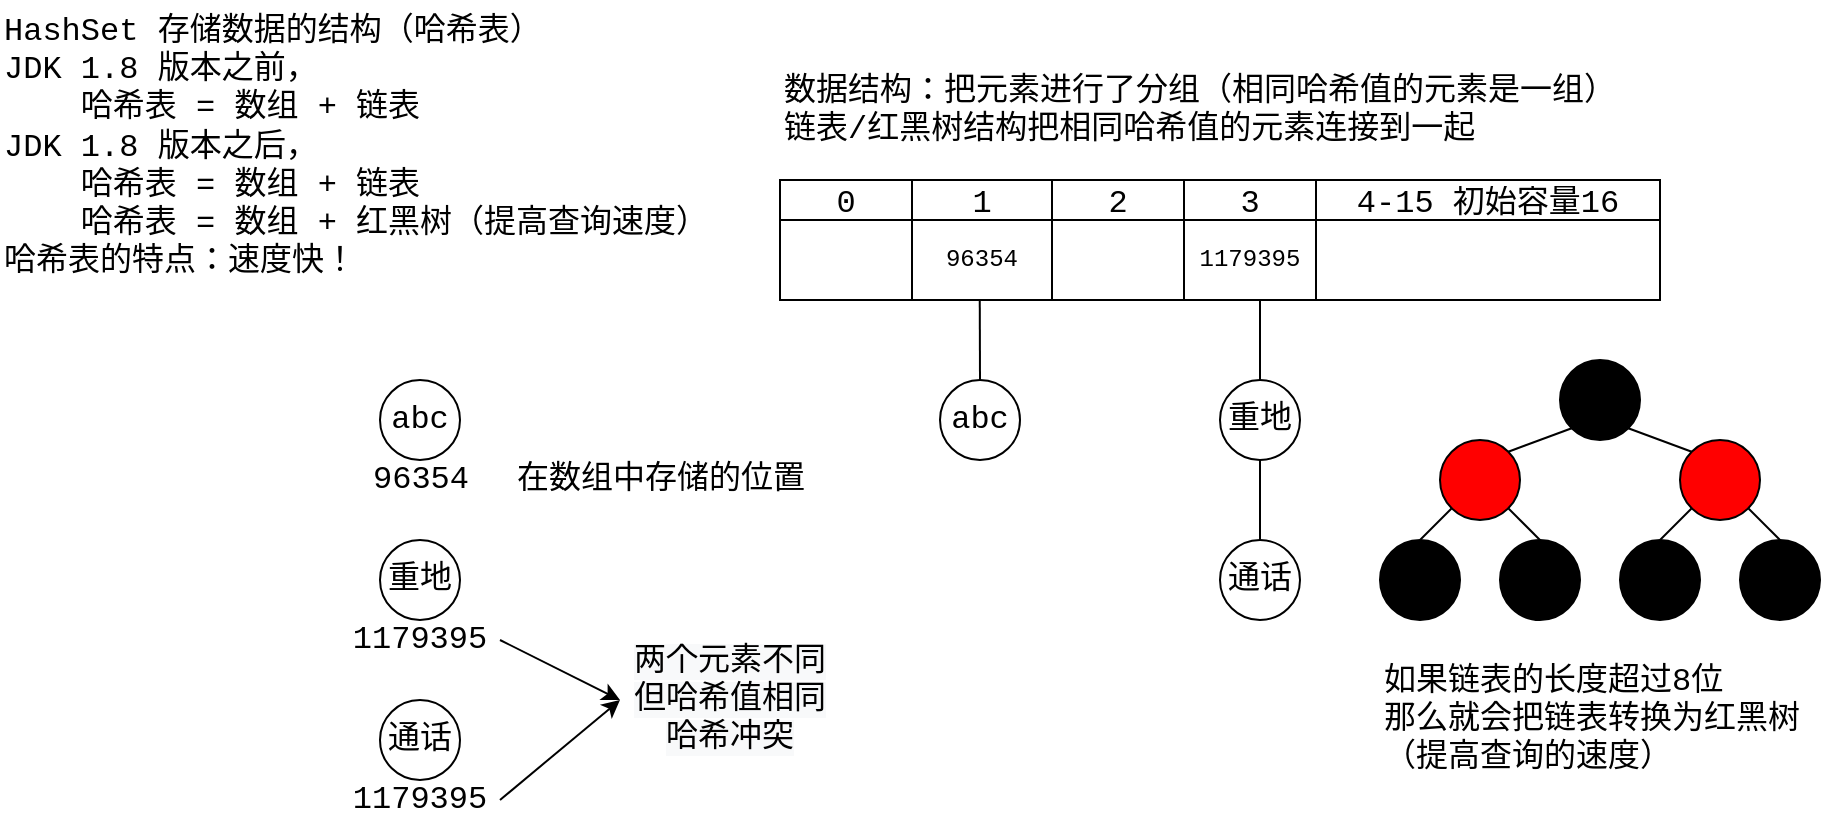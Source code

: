 <mxfile version="13.6.2" type="device"><diagram id="oRIrI-FtD0dvfQ3LDWa2" name="Page-1"><mxGraphModel dx="1261" dy="944" grid="1" gridSize="10" guides="1" tooltips="1" connect="1" arrows="1" fold="1" page="1" pageScale="1" pageWidth="1100" pageHeight="850" math="0" shadow="0"><root><mxCell id="0"/><mxCell id="1" parent="0"/><mxCell id="vdo9hpS_xADCGyjSwtkK-1" value="HashSet 存储数据的结构（哈希表）&lt;br style=&quot;font-size: 16px&quot;&gt;JDK 1.8 版本之前，&lt;br style=&quot;font-size: 16px&quot;&gt;&amp;nbsp; &amp;nbsp; 哈希表 = 数组 + 链表&lt;br style=&quot;font-size: 16px&quot;&gt;JDK 1.8 版本之后，&lt;br style=&quot;font-size: 16px&quot;&gt;&amp;nbsp; &amp;nbsp; 哈希表 = 数组 + 链表&lt;br style=&quot;font-size: 16px&quot;&gt;&amp;nbsp; &amp;nbsp; 哈希表 = 数组 + 红黑树（提高查询速度）&lt;br&gt;哈希表的特点：速度快！" style="text;html=1;align=left;verticalAlign=top;resizable=0;points=[];autosize=1;fontFamily=Courier New;fontSize=16;" vertex="1" parent="1"><mxGeometry x="10" y="10" width="370" height="140" as="geometry"/></mxCell><mxCell id="vdo9hpS_xADCGyjSwtkK-20" value="数据结构：把元素进行了分组（相同哈希值的元素是一组）&lt;br&gt;链表/红黑树结构把相同哈希值的元素连接到一起" style="text;html=1;align=left;verticalAlign=top;resizable=0;points=[];autosize=1;fontSize=16;fontFamily=Courier New;" vertex="1" parent="1"><mxGeometry x="400" y="40" width="430" height="40" as="geometry"/></mxCell><mxCell id="vdo9hpS_xADCGyjSwtkK-2" value="" style="shape=table;html=1;whiteSpace=wrap;startSize=0;container=1;collapsible=0;childLayout=tableLayout;fontFamily=Courier New;fontSize=16;" vertex="1" parent="1"><mxGeometry x="400" y="120" width="440" height="40" as="geometry"/></mxCell><mxCell id="vdo9hpS_xADCGyjSwtkK-3" value="" style="shape=partialRectangle;html=1;whiteSpace=wrap;collapsible=0;dropTarget=0;pointerEvents=0;fillColor=none;top=0;left=0;bottom=0;right=0;points=[[0,0.5],[1,0.5]];portConstraint=eastwest;" vertex="1" parent="vdo9hpS_xADCGyjSwtkK-2"><mxGeometry width="440" height="40" as="geometry"/></mxCell><mxCell id="vdo9hpS_xADCGyjSwtkK-4" value="" style="shape=partialRectangle;html=1;whiteSpace=wrap;connectable=0;overflow=hidden;fillColor=none;top=0;left=0;bottom=0;right=0;fontFamily=Courier New;" vertex="1" parent="vdo9hpS_xADCGyjSwtkK-3"><mxGeometry width="66" height="40" as="geometry"/></mxCell><mxCell id="vdo9hpS_xADCGyjSwtkK-5" value="96354" style="shape=partialRectangle;html=1;whiteSpace=wrap;connectable=0;overflow=hidden;fillColor=none;top=0;left=0;bottom=0;right=0;fontFamily=Courier New;" vertex="1" parent="vdo9hpS_xADCGyjSwtkK-3"><mxGeometry x="66" width="70" height="40" as="geometry"/></mxCell><mxCell id="vdo9hpS_xADCGyjSwtkK-6" value="" style="shape=partialRectangle;html=1;whiteSpace=wrap;connectable=0;overflow=hidden;fillColor=none;top=0;left=0;bottom=0;right=0;fontFamily=Courier New;" vertex="1" parent="vdo9hpS_xADCGyjSwtkK-3"><mxGeometry x="136" width="66" height="40" as="geometry"/></mxCell><mxCell id="vdo9hpS_xADCGyjSwtkK-7" value="1179395" style="shape=partialRectangle;html=1;whiteSpace=wrap;connectable=0;overflow=hidden;fillColor=none;top=0;left=0;bottom=0;right=0;fontFamily=Courier New;" vertex="1" parent="vdo9hpS_xADCGyjSwtkK-3"><mxGeometry x="202" width="66" height="40" as="geometry"/></mxCell><mxCell id="vdo9hpS_xADCGyjSwtkK-8" value="" style="shape=partialRectangle;html=1;whiteSpace=wrap;connectable=0;overflow=hidden;fillColor=none;top=0;left=0;bottom=0;right=0;fontFamily=Courier New;" vertex="1" parent="vdo9hpS_xADCGyjSwtkK-3"><mxGeometry x="268" width="172" height="40" as="geometry"/></mxCell><mxCell id="vdo9hpS_xADCGyjSwtkK-21" value="abc" style="ellipse;whiteSpace=wrap;html=1;aspect=fixed;fontFamily=Courier New;fontSize=16;align=center;" vertex="1" parent="1"><mxGeometry x="200" y="200" width="40" height="40" as="geometry"/></mxCell><mxCell id="vdo9hpS_xADCGyjSwtkK-22" value="重地" style="ellipse;whiteSpace=wrap;html=1;aspect=fixed;fontFamily=Courier New;fontSize=16;align=center;" vertex="1" parent="1"><mxGeometry x="200" y="280" width="40" height="40" as="geometry"/></mxCell><mxCell id="vdo9hpS_xADCGyjSwtkK-23" value="通话" style="ellipse;whiteSpace=wrap;html=1;aspect=fixed;fontFamily=Courier New;fontSize=16;align=center;" vertex="1" parent="1"><mxGeometry x="200" y="360" width="40" height="40" as="geometry"/></mxCell><mxCell id="vdo9hpS_xADCGyjSwtkK-32" value="" style="shape=table;html=1;whiteSpace=wrap;startSize=0;container=1;collapsible=0;childLayout=tableLayout;fontFamily=Courier New;fontSize=16;" vertex="1" parent="1"><mxGeometry x="400" y="100" width="440" height="20" as="geometry"/></mxCell><mxCell id="vdo9hpS_xADCGyjSwtkK-33" value="" style="shape=partialRectangle;html=1;whiteSpace=wrap;collapsible=0;dropTarget=0;pointerEvents=0;fillColor=none;top=0;left=0;bottom=0;right=0;points=[[0,0.5],[1,0.5]];portConstraint=eastwest;" vertex="1" parent="vdo9hpS_xADCGyjSwtkK-32"><mxGeometry width="440" height="20" as="geometry"/></mxCell><mxCell id="vdo9hpS_xADCGyjSwtkK-34" value="0" style="shape=partialRectangle;html=1;whiteSpace=wrap;connectable=0;overflow=hidden;fillColor=none;top=0;left=0;bottom=0;right=0;fontFamily=Courier New;fontSize=16;" vertex="1" parent="vdo9hpS_xADCGyjSwtkK-33"><mxGeometry width="66" height="20" as="geometry"/></mxCell><mxCell id="vdo9hpS_xADCGyjSwtkK-35" value="1" style="shape=partialRectangle;html=1;whiteSpace=wrap;connectable=0;overflow=hidden;fillColor=none;top=0;left=0;bottom=0;right=0;fontFamily=Courier New;fontSize=16;" vertex="1" parent="vdo9hpS_xADCGyjSwtkK-33"><mxGeometry x="66" width="70" height="20" as="geometry"/></mxCell><mxCell id="vdo9hpS_xADCGyjSwtkK-36" value="2" style="shape=partialRectangle;html=1;whiteSpace=wrap;connectable=0;overflow=hidden;fillColor=none;top=0;left=0;bottom=0;right=0;fontFamily=Courier New;fontSize=16;" vertex="1" parent="vdo9hpS_xADCGyjSwtkK-33"><mxGeometry x="136" width="66" height="20" as="geometry"/></mxCell><mxCell id="vdo9hpS_xADCGyjSwtkK-37" value="3" style="shape=partialRectangle;html=1;whiteSpace=wrap;connectable=0;overflow=hidden;fillColor=none;top=0;left=0;bottom=0;right=0;fontFamily=Courier New;fontSize=16;" vertex="1" parent="vdo9hpS_xADCGyjSwtkK-33"><mxGeometry x="202" width="66" height="20" as="geometry"/></mxCell><mxCell id="vdo9hpS_xADCGyjSwtkK-38" value="&lt;span style=&quot;font-size: 16px;&quot;&gt;4-15 初始容量16&lt;/span&gt;" style="shape=partialRectangle;html=1;whiteSpace=wrap;connectable=0;overflow=hidden;fillColor=none;top=0;left=0;bottom=0;right=0;fontFamily=Courier New;fontSize=16;" vertex="1" parent="vdo9hpS_xADCGyjSwtkK-33"><mxGeometry x="268" width="172" height="20" as="geometry"/></mxCell><mxCell id="vdo9hpS_xADCGyjSwtkK-41" value="96354" style="text;html=1;align=center;verticalAlign=middle;resizable=0;points=[];autosize=1;fontSize=16;fontFamily=Courier New;" vertex="1" parent="1"><mxGeometry x="190" y="240" width="60" height="20" as="geometry"/></mxCell><mxCell id="vdo9hpS_xADCGyjSwtkK-44" value="abc" style="ellipse;whiteSpace=wrap;html=1;aspect=fixed;fontFamily=Courier New;fontSize=16;align=center;" vertex="1" parent="1"><mxGeometry x="480" y="200" width="40" height="40" as="geometry"/></mxCell><mxCell id="vdo9hpS_xADCGyjSwtkK-45" value="重地" style="ellipse;whiteSpace=wrap;html=1;aspect=fixed;fontFamily=Courier New;fontSize=16;align=center;" vertex="1" parent="1"><mxGeometry x="620" y="200" width="40" height="40" as="geometry"/></mxCell><mxCell id="vdo9hpS_xADCGyjSwtkK-46" value="通话" style="ellipse;whiteSpace=wrap;html=1;aspect=fixed;fontFamily=Courier New;fontSize=16;align=center;" vertex="1" parent="1"><mxGeometry x="620" y="280" width="40" height="40" as="geometry"/></mxCell><mxCell id="vdo9hpS_xADCGyjSwtkK-47" value="" style="endArrow=none;html=1;fontFamily=Courier New;fontSize=16;entryX=0.5;entryY=0;entryDx=0;entryDy=0;" edge="1" parent="1" target="vdo9hpS_xADCGyjSwtkK-45"><mxGeometry width="50" height="50" relative="1" as="geometry"><mxPoint x="640" y="160" as="sourcePoint"/><mxPoint x="650" y="350" as="targetPoint"/></mxGeometry></mxCell><mxCell id="vdo9hpS_xADCGyjSwtkK-48" value="" style="endArrow=none;html=1;fontFamily=Courier New;fontSize=16;exitX=0.5;exitY=0;exitDx=0;exitDy=0;entryX=0.5;entryY=1;entryDx=0;entryDy=0;" edge="1" parent="1" source="vdo9hpS_xADCGyjSwtkK-46" target="vdo9hpS_xADCGyjSwtkK-45"><mxGeometry width="50" height="50" relative="1" as="geometry"><mxPoint x="600" y="400" as="sourcePoint"/><mxPoint x="640" y="240" as="targetPoint"/></mxGeometry></mxCell><mxCell id="vdo9hpS_xADCGyjSwtkK-49" value="" style="endArrow=none;html=1;fontFamily=Courier New;fontSize=16;exitX=0.227;exitY=1;exitDx=0;exitDy=0;exitPerimeter=0;entryX=0.5;entryY=0;entryDx=0;entryDy=0;" edge="1" parent="1" source="vdo9hpS_xADCGyjSwtkK-3" target="vdo9hpS_xADCGyjSwtkK-44"><mxGeometry width="50" height="50" relative="1" as="geometry"><mxPoint x="650.24" y="170.2" as="sourcePoint"/><mxPoint x="650" y="210" as="targetPoint"/></mxGeometry></mxCell><mxCell id="vdo9hpS_xADCGyjSwtkK-50" value="在数组中存储的位置" style="text;html=1;align=center;verticalAlign=middle;resizable=0;points=[];autosize=1;fontSize=16;fontFamily=Courier New;" vertex="1" parent="1"><mxGeometry x="260" y="240" width="160" height="20" as="geometry"/></mxCell><mxCell id="vdo9hpS_xADCGyjSwtkK-54" value="1179395" style="text;html=1;strokeColor=none;fillColor=none;align=center;verticalAlign=middle;whiteSpace=wrap;rounded=0;fontFamily=Courier New;fontSize=16;" vertex="1" parent="1"><mxGeometry x="180" y="320" width="80" height="20" as="geometry"/></mxCell><mxCell id="vdo9hpS_xADCGyjSwtkK-56" value="1179395" style="text;html=1;strokeColor=none;fillColor=none;align=center;verticalAlign=middle;whiteSpace=wrap;rounded=0;fontFamily=Courier New;fontSize=16;" vertex="1" parent="1"><mxGeometry x="180" y="400" width="80" height="20" as="geometry"/></mxCell><mxCell id="vdo9hpS_xADCGyjSwtkK-57" value="" style="endArrow=classic;html=1;fontFamily=Courier New;fontSize=16;exitX=1;exitY=0.5;exitDx=0;exitDy=0;entryX=0;entryY=0.5;entryDx=0;entryDy=0;" edge="1" parent="1" source="vdo9hpS_xADCGyjSwtkK-54" target="vdo9hpS_xADCGyjSwtkK-58"><mxGeometry width="50" height="50" relative="1" as="geometry"><mxPoint x="270" y="430" as="sourcePoint"/><mxPoint x="300" y="340" as="targetPoint"/></mxGeometry></mxCell><mxCell id="vdo9hpS_xADCGyjSwtkK-58" value="&#10;&#10;&lt;span style=&quot;color: rgb(0, 0, 0); font-family: &amp;quot;courier new&amp;quot;; font-size: 16px; font-style: normal; font-weight: 400; letter-spacing: normal; text-align: center; text-indent: 0px; text-transform: none; word-spacing: 0px; background-color: rgb(248, 249, 250); display: inline; float: none;&quot;&gt;两个元素不同&lt;/span&gt;&lt;br style=&quot;color: rgb(0, 0, 0); font-family: &amp;quot;courier new&amp;quot;; font-size: 16px; font-style: normal; font-weight: 400; letter-spacing: normal; text-align: center; text-indent: 0px; text-transform: none; word-spacing: 0px; background-color: rgb(248, 249, 250);&quot;&gt;&lt;span style=&quot;color: rgb(0, 0, 0); font-family: &amp;quot;courier new&amp;quot;; font-size: 16px; font-style: normal; font-weight: 400; letter-spacing: normal; text-align: center; text-indent: 0px; text-transform: none; word-spacing: 0px; background-color: rgb(248, 249, 250); display: inline; float: none;&quot;&gt;但哈希值相同&lt;/span&gt;&lt;br style=&quot;color: rgb(0, 0, 0); font-family: &amp;quot;courier new&amp;quot;; font-size: 16px; font-style: normal; font-weight: 400; letter-spacing: normal; text-align: center; text-indent: 0px; text-transform: none; word-spacing: 0px; background-color: rgb(248, 249, 250);&quot;&gt;&lt;span style=&quot;color: rgb(0, 0, 0); font-family: &amp;quot;courier new&amp;quot;; font-size: 16px; font-style: normal; font-weight: 400; letter-spacing: normal; text-align: center; text-indent: 0px; text-transform: none; word-spacing: 0px; background-color: rgb(248, 249, 250); display: inline; float: none;&quot;&gt;哈希冲突&lt;/span&gt;&#10;&#10;" style="text;html=1;strokeColor=none;fillColor=none;align=center;verticalAlign=middle;whiteSpace=wrap;rounded=0;fontFamily=Courier New;fontSize=16;" vertex="1" parent="1"><mxGeometry x="320" y="330" width="110" height="60" as="geometry"/></mxCell><mxCell id="vdo9hpS_xADCGyjSwtkK-60" value="" style="endArrow=classic;html=1;fontFamily=Courier New;fontSize=16;exitX=1;exitY=0.5;exitDx=0;exitDy=0;entryX=0;entryY=0.5;entryDx=0;entryDy=0;" edge="1" parent="1" source="vdo9hpS_xADCGyjSwtkK-56" target="vdo9hpS_xADCGyjSwtkK-58"><mxGeometry width="50" height="50" relative="1" as="geometry"><mxPoint x="270" y="340" as="sourcePoint"/><mxPoint x="330" y="350" as="targetPoint"/></mxGeometry></mxCell><mxCell id="vdo9hpS_xADCGyjSwtkK-62" value="" style="ellipse;whiteSpace=wrap;html=1;aspect=fixed;fontFamily=Courier New;fontSize=16;align=center;fillColor=#000000;" vertex="1" parent="1"><mxGeometry x="700" y="280" width="40" height="40" as="geometry"/></mxCell><mxCell id="vdo9hpS_xADCGyjSwtkK-63" value="" style="ellipse;whiteSpace=wrap;html=1;aspect=fixed;fontFamily=Courier New;fontSize=16;align=center;fillColor=#000000;" vertex="1" parent="1"><mxGeometry x="820" y="280" width="40" height="40" as="geometry"/></mxCell><mxCell id="vdo9hpS_xADCGyjSwtkK-64" value="" style="ellipse;whiteSpace=wrap;html=1;aspect=fixed;fontFamily=Courier New;fontSize=16;align=center;fillColor=#000000;" vertex="1" parent="1"><mxGeometry x="760" y="280" width="40" height="40" as="geometry"/></mxCell><mxCell id="vdo9hpS_xADCGyjSwtkK-65" value="" style="ellipse;whiteSpace=wrap;html=1;aspect=fixed;fontFamily=Courier New;fontSize=16;align=center;fillColor=#000000;" vertex="1" parent="1"><mxGeometry x="880" y="280" width="40" height="40" as="geometry"/></mxCell><mxCell id="vdo9hpS_xADCGyjSwtkK-66" value="" style="ellipse;whiteSpace=wrap;html=1;aspect=fixed;fontFamily=Courier New;fontSize=16;align=center;fillColor=#FF0000;" vertex="1" parent="1"><mxGeometry x="850" y="230" width="40" height="40" as="geometry"/></mxCell><mxCell id="vdo9hpS_xADCGyjSwtkK-67" value="" style="ellipse;whiteSpace=wrap;html=1;aspect=fixed;fontFamily=Courier New;fontSize=16;align=center;direction=south;fillColor=#FF0000;" vertex="1" parent="1"><mxGeometry x="730" y="230" width="40" height="40" as="geometry"/></mxCell><mxCell id="vdo9hpS_xADCGyjSwtkK-68" value="" style="ellipse;whiteSpace=wrap;html=1;aspect=fixed;fontFamily=Courier New;fontSize=16;align=center;fillColor=#000000;" vertex="1" parent="1"><mxGeometry x="790" y="190" width="40" height="40" as="geometry"/></mxCell><mxCell id="vdo9hpS_xADCGyjSwtkK-69" value="" style="endArrow=none;html=1;fontFamily=Courier New;fontSize=16;exitX=0;exitY=0;exitDx=0;exitDy=0;entryX=0;entryY=1;entryDx=0;entryDy=0;" edge="1" parent="1" source="vdo9hpS_xADCGyjSwtkK-67" target="vdo9hpS_xADCGyjSwtkK-68"><mxGeometry width="50" height="50" relative="1" as="geometry"><mxPoint x="790" y="290" as="sourcePoint"/><mxPoint x="840" y="240" as="targetPoint"/></mxGeometry></mxCell><mxCell id="vdo9hpS_xADCGyjSwtkK-70" value="" style="endArrow=none;html=1;fontFamily=Courier New;fontSize=16;exitX=0;exitY=0;exitDx=0;exitDy=0;entryX=1;entryY=1;entryDx=0;entryDy=0;" edge="1" parent="1" source="vdo9hpS_xADCGyjSwtkK-66" target="vdo9hpS_xADCGyjSwtkK-68"><mxGeometry width="50" height="50" relative="1" as="geometry"><mxPoint x="774.142" y="245.858" as="sourcePoint"/><mxPoint x="805.858" y="234.142" as="targetPoint"/></mxGeometry></mxCell><mxCell id="vdo9hpS_xADCGyjSwtkK-71" value="" style="endArrow=none;html=1;fontFamily=Courier New;fontSize=16;exitX=0;exitY=1;exitDx=0;exitDy=0;entryX=0.5;entryY=0;entryDx=0;entryDy=0;" edge="1" parent="1" source="vdo9hpS_xADCGyjSwtkK-66" target="vdo9hpS_xADCGyjSwtkK-63"><mxGeometry width="50" height="50" relative="1" as="geometry"><mxPoint x="865.858" y="245.858" as="sourcePoint"/><mxPoint x="834.142" y="234.142" as="targetPoint"/></mxGeometry></mxCell><mxCell id="vdo9hpS_xADCGyjSwtkK-72" value="" style="endArrow=none;html=1;fontFamily=Courier New;fontSize=16;exitX=1;exitY=1;exitDx=0;exitDy=0;entryX=0.5;entryY=0;entryDx=0;entryDy=0;" edge="1" parent="1" source="vdo9hpS_xADCGyjSwtkK-66" target="vdo9hpS_xADCGyjSwtkK-65"><mxGeometry width="50" height="50" relative="1" as="geometry"><mxPoint x="865.858" y="274.142" as="sourcePoint"/><mxPoint x="850" y="290" as="targetPoint"/></mxGeometry></mxCell><mxCell id="vdo9hpS_xADCGyjSwtkK-73" value="" style="endArrow=none;html=1;fontFamily=Courier New;fontSize=16;exitX=1;exitY=1;exitDx=0;exitDy=0;entryX=0.5;entryY=0;entryDx=0;entryDy=0;" edge="1" parent="1" source="vdo9hpS_xADCGyjSwtkK-67" target="vdo9hpS_xADCGyjSwtkK-62"><mxGeometry width="50" height="50" relative="1" as="geometry"><mxPoint x="735.858" y="264.142" as="sourcePoint"/><mxPoint x="720" y="280" as="targetPoint"/></mxGeometry></mxCell><mxCell id="vdo9hpS_xADCGyjSwtkK-74" value="" style="endArrow=none;html=1;fontFamily=Courier New;fontSize=16;entryX=0.5;entryY=0;entryDx=0;entryDy=0;exitX=1;exitY=0;exitDx=0;exitDy=0;" edge="1" parent="1" source="vdo9hpS_xADCGyjSwtkK-67" target="vdo9hpS_xADCGyjSwtkK-64"><mxGeometry width="50" height="50" relative="1" as="geometry"><mxPoint x="780" y="264" as="sourcePoint"/><mxPoint x="780" y="280" as="targetPoint"/></mxGeometry></mxCell><mxCell id="vdo9hpS_xADCGyjSwtkK-75" value="如果链表的长度超过8位&lt;br&gt;那么就会把链表转换为红黑树&lt;br&gt;（提高查询的速度）" style="text;html=1;align=left;verticalAlign=middle;resizable=0;points=[];autosize=1;fontSize=16;fontFamily=Courier New;" vertex="1" parent="1"><mxGeometry x="700" y="340" width="220" height="60" as="geometry"/></mxCell></root></mxGraphModel></diagram></mxfile>
